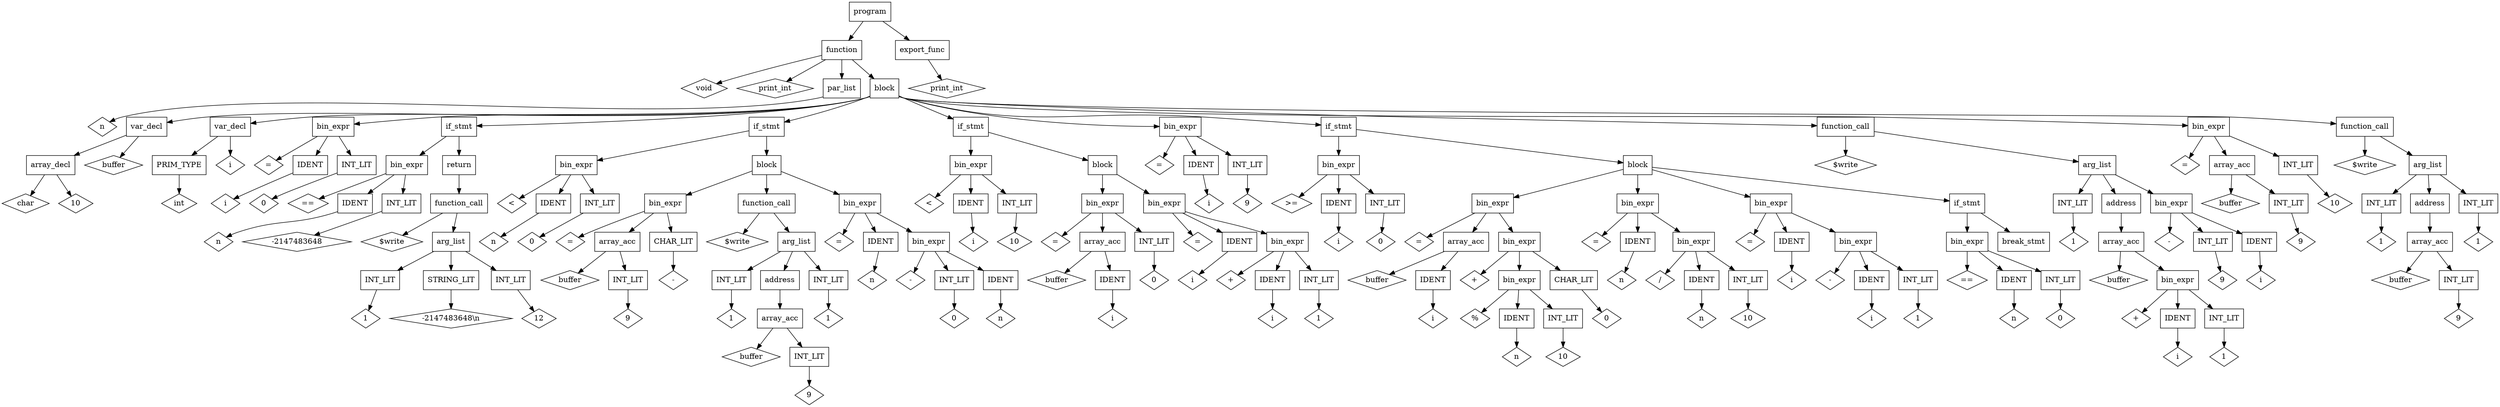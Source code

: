 digraph parse_tree {
    node [shape = box];
    node0 [label = "program"]
    node0 -> node1
    node0 -> node2
    node1 [label = "function"]
    node1 -> node3
    node1 -> node4
    node1 -> node5
    node1 -> node6
    node3 [label = "void", shape = "diamond"]
    node4 [label = "print_int", shape = "diamond"]
    node5 [label = "par_list"]
    node5 -> node7
    node7 [label = "n", shape = "diamond"]
    node6 [label = "block"]
    node6 -> node8
    node6 -> node9
    node6 -> node10
    node6 -> node11
    node6 -> node12
    node6 -> node13
    node6 -> node14
    node6 -> node15
    node6 -> node16
    node6 -> node17
    node6 -> node18
    node8 [label = "var_decl"]
    node8 -> node19
    node8 -> node20
    node19 [label = "array_decl"]
    node19 -> node21
    node19 -> node22
    node21 [label = "char", shape = "diamond"]
    node22 [label = "10", shape = "diamond"]
    node20 [label = "buffer", shape = "diamond"]
    node9 [label = "var_decl"]
    node9 -> node23
    node9 -> node24
    node23 [label = "PRIM_TYPE"]
    node23 -> node25
    node25 [label = "int", shape = "diamond"]
    node24 [label = "i", shape = "diamond"]
    node10 [label = "bin_expr"]
    node10 -> node26
    node10 -> node27
    node10 -> node28
    node26 [label = "=", shape = "diamond"]
    node27 [label = "IDENT"]
    node27 -> node29
    node29 [label = "i", shape = "diamond"]
    node28 [label = "INT_LIT"]
    node28 -> node30
    node30 [label = "0", shape = "diamond"]
    node11 [label = "if_stmt"]
    node11 -> node31
    node11 -> node32
    node31 [label = "bin_expr"]
    node31 -> node33
    node31 -> node34
    node31 -> node35
    node33 [label = "==", shape = "diamond"]
    node34 [label = "IDENT"]
    node34 -> node36
    node36 [label = "n", shape = "diamond"]
    node35 [label = "INT_LIT"]
    node35 -> node37
    node37 [label = "-2147483648", shape = "diamond"]
    node32 [label = "return"]
    node32 -> node38
    node38 [label = "function_call"]
    node38 -> node39
    node38 -> node40
    node39 [label = "$write", shape = "diamond"]
    node40 [label = "arg_list"]
    node40 -> node41
    node40 -> node42
    node40 -> node43
    node41 [label = "INT_LIT"]
    node41 -> node44
    node44 [label = "1", shape = "diamond"]
    node42 [label = "STRING_LIT"]
    node42 -> node45
    node45 [label = "-2147483648\\n", shape = "diamond"]
    node43 [label = "INT_LIT"]
    node43 -> node46
    node46 [label = "12", shape = "diamond"]
    node12 [label = "if_stmt"]
    node12 -> node47
    node12 -> node48
    node47 [label = "bin_expr"]
    node47 -> node49
    node47 -> node50
    node47 -> node51
    node49 [label = "<", shape = "diamond"]
    node50 [label = "IDENT"]
    node50 -> node52
    node52 [label = "n", shape = "diamond"]
    node51 [label = "INT_LIT"]
    node51 -> node53
    node53 [label = "0", shape = "diamond"]
    node48 [label = "block"]
    node48 -> node54
    node48 -> node55
    node48 -> node56
    node54 [label = "bin_expr"]
    node54 -> node57
    node54 -> node58
    node54 -> node59
    node57 [label = "=", shape = "diamond"]
    node58 [label = "array_acc"]
    node58 -> node60
    node58 -> node61
    node60 [label = "buffer", shape = "diamond"]
    node61 [label = "INT_LIT"]
    node61 -> node62
    node62 [label = "9", shape = "diamond"]
    node59 [label = "CHAR_LIT"]
    node59 -> node63
    node63 [label = "-", shape = "diamond"]
    node55 [label = "function_call"]
    node55 -> node64
    node55 -> node65
    node64 [label = "$write", shape = "diamond"]
    node65 [label = "arg_list"]
    node65 -> node66
    node65 -> node67
    node65 -> node68
    node66 [label = "INT_LIT"]
    node66 -> node69
    node69 [label = "1", shape = "diamond"]
    node67 [label = "address"]
    node67 -> node70
    node70 [label = "array_acc"]
    node70 -> node71
    node70 -> node72
    node71 [label = "buffer", shape = "diamond"]
    node72 [label = "INT_LIT"]
    node72 -> node73
    node73 [label = "9", shape = "diamond"]
    node68 [label = "INT_LIT"]
    node68 -> node74
    node74 [label = "1", shape = "diamond"]
    node56 [label = "bin_expr"]
    node56 -> node75
    node56 -> node76
    node56 -> node77
    node75 [label = "=", shape = "diamond"]
    node76 [label = "IDENT"]
    node76 -> node78
    node78 [label = "n", shape = "diamond"]
    node77 [label = "bin_expr"]
    node77 -> node79
    node77 -> node80
    node77 -> node81
    node79 [label = "-", shape = "diamond"]
    node80 [label = "INT_LIT"]
    node80 -> node82
    node82 [label = "0", shape = "diamond"]
    node81 [label = "IDENT"]
    node81 -> node83
    node83 [label = "n", shape = "diamond"]
    node13 [label = "if_stmt"]
    node13 -> node84
    node13 -> node85
    node84 [label = "bin_expr"]
    node84 -> node86
    node84 -> node87
    node84 -> node88
    node86 [label = "<", shape = "diamond"]
    node87 [label = "IDENT"]
    node87 -> node89
    node89 [label = "i", shape = "diamond"]
    node88 [label = "INT_LIT"]
    node88 -> node90
    node90 [label = "10", shape = "diamond"]
    node85 [label = "block"]
    node85 -> node91
    node85 -> node92
    node91 [label = "bin_expr"]
    node91 -> node93
    node91 -> node94
    node91 -> node95
    node93 [label = "=", shape = "diamond"]
    node94 [label = "array_acc"]
    node94 -> node96
    node94 -> node97
    node96 [label = "buffer", shape = "diamond"]
    node97 [label = "IDENT"]
    node97 -> node98
    node98 [label = "i", shape = "diamond"]
    node95 [label = "INT_LIT"]
    node95 -> node99
    node99 [label = "0", shape = "diamond"]
    node92 [label = "bin_expr"]
    node92 -> node100
    node92 -> node101
    node92 -> node102
    node100 [label = "=", shape = "diamond"]
    node101 [label = "IDENT"]
    node101 -> node103
    node103 [label = "i", shape = "diamond"]
    node102 [label = "bin_expr"]
    node102 -> node104
    node102 -> node105
    node102 -> node106
    node104 [label = "+", shape = "diamond"]
    node105 [label = "IDENT"]
    node105 -> node107
    node107 [label = "i", shape = "diamond"]
    node106 [label = "INT_LIT"]
    node106 -> node108
    node108 [label = "1", shape = "diamond"]
    node14 [label = "bin_expr"]
    node14 -> node109
    node14 -> node110
    node14 -> node111
    node109 [label = "=", shape = "diamond"]
    node110 [label = "IDENT"]
    node110 -> node112
    node112 [label = "i", shape = "diamond"]
    node111 [label = "INT_LIT"]
    node111 -> node113
    node113 [label = "9", shape = "diamond"]
    node15 [label = "if_stmt"]
    node15 -> node114
    node15 -> node115
    node114 [label = "bin_expr"]
    node114 -> node116
    node114 -> node117
    node114 -> node118
    node116 [label = ">=", shape = "diamond"]
    node117 [label = "IDENT"]
    node117 -> node119
    node119 [label = "i", shape = "diamond"]
    node118 [label = "INT_LIT"]
    node118 -> node120
    node120 [label = "0", shape = "diamond"]
    node115 [label = "block"]
    node115 -> node121
    node115 -> node122
    node115 -> node123
    node115 -> node124
    node121 [label = "bin_expr"]
    node121 -> node125
    node121 -> node126
    node121 -> node127
    node125 [label = "=", shape = "diamond"]
    node126 [label = "array_acc"]
    node126 -> node128
    node126 -> node129
    node128 [label = "buffer", shape = "diamond"]
    node129 [label = "IDENT"]
    node129 -> node130
    node130 [label = "i", shape = "diamond"]
    node127 [label = "bin_expr"]
    node127 -> node131
    node127 -> node132
    node127 -> node133
    node131 [label = "+", shape = "diamond"]
    node132 [label = "bin_expr"]
    node132 -> node134
    node132 -> node135
    node132 -> node136
    node134 [label = "%", shape = "diamond"]
    node135 [label = "IDENT"]
    node135 -> node137
    node137 [label = "n", shape = "diamond"]
    node136 [label = "INT_LIT"]
    node136 -> node138
    node138 [label = "10", shape = "diamond"]
    node133 [label = "CHAR_LIT"]
    node133 -> node139
    node139 [label = "0", shape = "diamond"]
    node122 [label = "bin_expr"]
    node122 -> node140
    node122 -> node141
    node122 -> node142
    node140 [label = "=", shape = "diamond"]
    node141 [label = "IDENT"]
    node141 -> node143
    node143 [label = "n", shape = "diamond"]
    node142 [label = "bin_expr"]
    node142 -> node144
    node142 -> node145
    node142 -> node146
    node144 [label = "/", shape = "diamond"]
    node145 [label = "IDENT"]
    node145 -> node147
    node147 [label = "n", shape = "diamond"]
    node146 [label = "INT_LIT"]
    node146 -> node148
    node148 [label = "10", shape = "diamond"]
    node123 [label = "bin_expr"]
    node123 -> node149
    node123 -> node150
    node123 -> node151
    node149 [label = "=", shape = "diamond"]
    node150 [label = "IDENT"]
    node150 -> node152
    node152 [label = "i", shape = "diamond"]
    node151 [label = "bin_expr"]
    node151 -> node153
    node151 -> node154
    node151 -> node155
    node153 [label = "-", shape = "diamond"]
    node154 [label = "IDENT"]
    node154 -> node156
    node156 [label = "i", shape = "diamond"]
    node155 [label = "INT_LIT"]
    node155 -> node157
    node157 [label = "1", shape = "diamond"]
    node124 [label = "if_stmt"]
    node124 -> node158
    node124 -> node159
    node158 [label = "bin_expr"]
    node158 -> node160
    node158 -> node161
    node158 -> node162
    node160 [label = "==", shape = "diamond"]
    node161 [label = "IDENT"]
    node161 -> node163
    node163 [label = "n", shape = "diamond"]
    node162 [label = "INT_LIT"]
    node162 -> node164
    node164 [label = "0", shape = "diamond"]
    node159 [label = "break_stmt"]
    node16 [label = "function_call"]
    node16 -> node165
    node16 -> node166
    node165 [label = "$write", shape = "diamond"]
    node166 [label = "arg_list"]
    node166 -> node167
    node166 -> node168
    node166 -> node169
    node167 [label = "INT_LIT"]
    node167 -> node170
    node170 [label = "1", shape = "diamond"]
    node168 [label = "address"]
    node168 -> node171
    node171 [label = "array_acc"]
    node171 -> node172
    node171 -> node173
    node172 [label = "buffer", shape = "diamond"]
    node173 [label = "bin_expr"]
    node173 -> node174
    node173 -> node175
    node173 -> node176
    node174 [label = "+", shape = "diamond"]
    node175 [label = "IDENT"]
    node175 -> node177
    node177 [label = "i", shape = "diamond"]
    node176 [label = "INT_LIT"]
    node176 -> node178
    node178 [label = "1", shape = "diamond"]
    node169 [label = "bin_expr"]
    node169 -> node179
    node169 -> node180
    node169 -> node181
    node179 [label = "-", shape = "diamond"]
    node180 [label = "INT_LIT"]
    node180 -> node182
    node182 [label = "9", shape = "diamond"]
    node181 [label = "IDENT"]
    node181 -> node183
    node183 [label = "i", shape = "diamond"]
    node17 [label = "bin_expr"]
    node17 -> node184
    node17 -> node185
    node17 -> node186
    node184 [label = "=", shape = "diamond"]
    node185 [label = "array_acc"]
    node185 -> node187
    node185 -> node188
    node187 [label = "buffer", shape = "diamond"]
    node188 [label = "INT_LIT"]
    node188 -> node189
    node189 [label = "9", shape = "diamond"]
    node186 [label = "INT_LIT"]
    node186 -> node190
    node190 [label = "10", shape = "diamond"]
    node18 [label = "function_call"]
    node18 -> node191
    node18 -> node192
    node191 [label = "$write", shape = "diamond"]
    node192 [label = "arg_list"]
    node192 -> node193
    node192 -> node194
    node192 -> node195
    node193 [label = "INT_LIT"]
    node193 -> node196
    node196 [label = "1", shape = "diamond"]
    node194 [label = "address"]
    node194 -> node197
    node197 [label = "array_acc"]
    node197 -> node198
    node197 -> node199
    node198 [label = "buffer", shape = "diamond"]
    node199 [label = "INT_LIT"]
    node199 -> node200
    node200 [label = "9", shape = "diamond"]
    node195 [label = "INT_LIT"]
    node195 -> node201
    node201 [label = "1", shape = "diamond"]
    node2 [label = "export_func"]
    node2 -> node202
    node202 [label = "print_int", shape = "diamond"]
}
